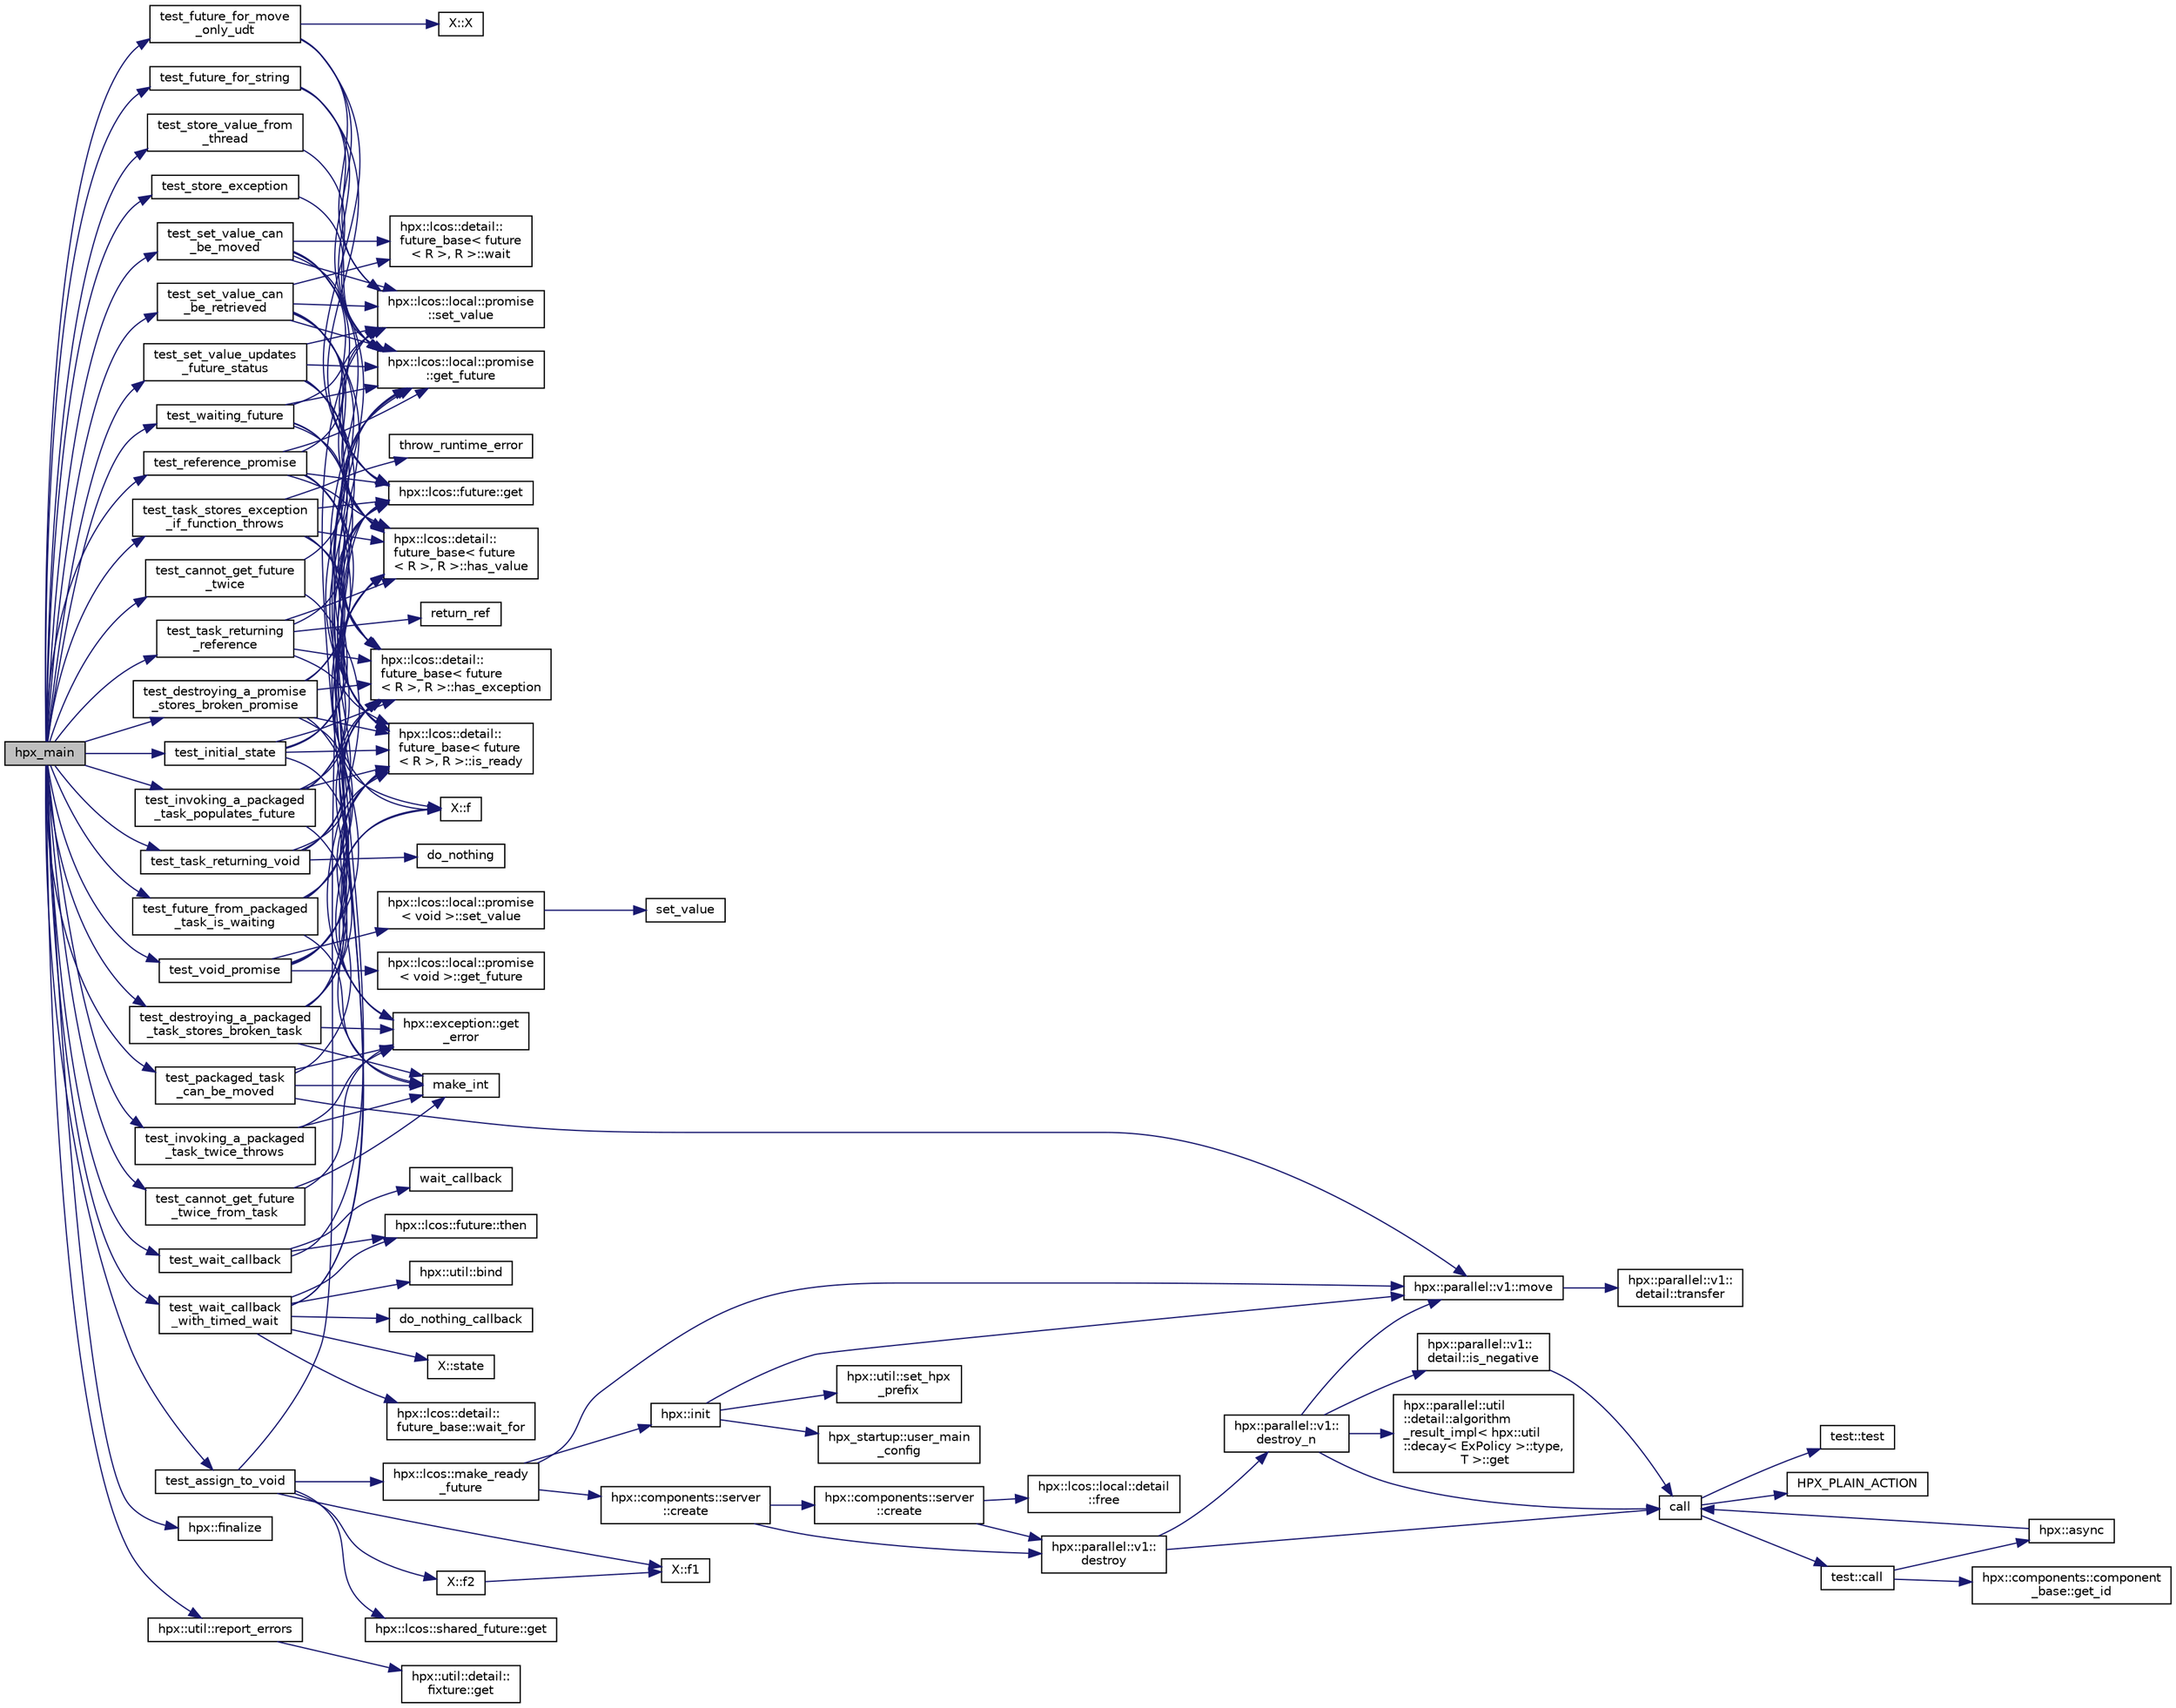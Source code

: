 digraph "hpx_main"
{
  edge [fontname="Helvetica",fontsize="10",labelfontname="Helvetica",labelfontsize="10"];
  node [fontname="Helvetica",fontsize="10",shape=record];
  rankdir="LR";
  Node8 [label="hpx_main",height=0.2,width=0.4,color="black", fillcolor="grey75", style="filled", fontcolor="black"];
  Node8 -> Node9 [color="midnightblue",fontsize="10",style="solid",fontname="Helvetica"];
  Node9 [label="test_store_value_from\l_thread",height=0.2,width=0.4,color="black", fillcolor="white", style="filled",URL="$d6/d4d/future_8cpp.html#ad11d09056495195989e309aea211c5d1"];
  Node9 -> Node10 [color="midnightblue",fontsize="10",style="solid",fontname="Helvetica"];
  Node10 [label="hpx::lcos::local::promise\l::get_future",height=0.2,width=0.4,color="black", fillcolor="white", style="filled",URL="$d6/de4/classhpx_1_1lcos_1_1local_1_1promise.html#aee94596c23f090f136cf9a4d4838f44b"];
  Node8 -> Node11 [color="midnightblue",fontsize="10",style="solid",fontname="Helvetica"];
  Node11 [label="test_store_exception",height=0.2,width=0.4,color="black", fillcolor="white", style="filled",URL="$d6/d4d/future_8cpp.html#aa61b398ade41f878ee175b8b9f61ed79"];
  Node11 -> Node10 [color="midnightblue",fontsize="10",style="solid",fontname="Helvetica"];
  Node8 -> Node12 [color="midnightblue",fontsize="10",style="solid",fontname="Helvetica"];
  Node12 [label="test_initial_state",height=0.2,width=0.4,color="black", fillcolor="white", style="filled",URL="$d6/d4d/future_8cpp.html#abf1caa5d582573e2c0031374bc049f95"];
  Node12 -> Node13 [color="midnightblue",fontsize="10",style="solid",fontname="Helvetica"];
  Node13 [label="hpx::lcos::detail::\lfuture_base\< future\l\< R \>, R \>::is_ready",height=0.2,width=0.4,color="black", fillcolor="white", style="filled",URL="$d5/dd7/classhpx_1_1lcos_1_1detail_1_1future__base.html#a628625094362627e776fe22b68404111"];
  Node12 -> Node14 [color="midnightblue",fontsize="10",style="solid",fontname="Helvetica"];
  Node14 [label="hpx::lcos::detail::\lfuture_base\< future\l\< R \>, R \>::has_value",height=0.2,width=0.4,color="black", fillcolor="white", style="filled",URL="$d5/dd7/classhpx_1_1lcos_1_1detail_1_1future__base.html#a21423c49daa024230c4e4e85d7e0aa0a"];
  Node12 -> Node15 [color="midnightblue",fontsize="10",style="solid",fontname="Helvetica"];
  Node15 [label="hpx::lcos::detail::\lfuture_base\< future\l\< R \>, R \>::has_exception",height=0.2,width=0.4,color="black", fillcolor="white", style="filled",URL="$d5/dd7/classhpx_1_1lcos_1_1detail_1_1future__base.html#aa95b01f70ad95706ae420ff1db2e5b99"];
  Node12 -> Node16 [color="midnightblue",fontsize="10",style="solid",fontname="Helvetica"];
  Node16 [label="hpx::lcos::future::get",height=0.2,width=0.4,color="black", fillcolor="white", style="filled",URL="$d0/d33/classhpx_1_1lcos_1_1future.html#a8c28269486d5620ac48af349f17bb41c"];
  Node12 -> Node17 [color="midnightblue",fontsize="10",style="solid",fontname="Helvetica"];
  Node17 [label="hpx::exception::get\l_error",height=0.2,width=0.4,color="black", fillcolor="white", style="filled",URL="$de/d25/classhpx_1_1exception.html#a427fc21f422d4a796cf7e8f7b74c1fe1"];
  Node8 -> Node18 [color="midnightblue",fontsize="10",style="solid",fontname="Helvetica"];
  Node18 [label="test_waiting_future",height=0.2,width=0.4,color="black", fillcolor="white", style="filled",URL="$d6/d4d/future_8cpp.html#aa954e0b399ca69e7e2fa7bb94925a28c"];
  Node18 -> Node10 [color="midnightblue",fontsize="10",style="solid",fontname="Helvetica"];
  Node18 -> Node13 [color="midnightblue",fontsize="10",style="solid",fontname="Helvetica"];
  Node18 -> Node14 [color="midnightblue",fontsize="10",style="solid",fontname="Helvetica"];
  Node18 -> Node15 [color="midnightblue",fontsize="10",style="solid",fontname="Helvetica"];
  Node18 -> Node19 [color="midnightblue",fontsize="10",style="solid",fontname="Helvetica"];
  Node19 [label="hpx::lcos::local::promise\l::set_value",height=0.2,width=0.4,color="black", fillcolor="white", style="filled",URL="$d6/de4/classhpx_1_1lcos_1_1local_1_1promise.html#a9d4be37d3883e18b9556aa9f63daf3d1"];
  Node8 -> Node20 [color="midnightblue",fontsize="10",style="solid",fontname="Helvetica"];
  Node20 [label="test_cannot_get_future\l_twice",height=0.2,width=0.4,color="black", fillcolor="white", style="filled",URL="$d6/d4d/future_8cpp.html#af34a85819d464b9ed8627f7a89001ab4"];
  Node20 -> Node10 [color="midnightblue",fontsize="10",style="solid",fontname="Helvetica"];
  Node20 -> Node17 [color="midnightblue",fontsize="10",style="solid",fontname="Helvetica"];
  Node8 -> Node21 [color="midnightblue",fontsize="10",style="solid",fontname="Helvetica"];
  Node21 [label="test_set_value_updates\l_future_status",height=0.2,width=0.4,color="black", fillcolor="white", style="filled",URL="$d6/d4d/future_8cpp.html#a824a2c206e44e27af4aaf00e03da77a7"];
  Node21 -> Node10 [color="midnightblue",fontsize="10",style="solid",fontname="Helvetica"];
  Node21 -> Node19 [color="midnightblue",fontsize="10",style="solid",fontname="Helvetica"];
  Node21 -> Node13 [color="midnightblue",fontsize="10",style="solid",fontname="Helvetica"];
  Node21 -> Node14 [color="midnightblue",fontsize="10",style="solid",fontname="Helvetica"];
  Node21 -> Node15 [color="midnightblue",fontsize="10",style="solid",fontname="Helvetica"];
  Node8 -> Node22 [color="midnightblue",fontsize="10",style="solid",fontname="Helvetica"];
  Node22 [label="test_set_value_can\l_be_retrieved",height=0.2,width=0.4,color="black", fillcolor="white", style="filled",URL="$d6/d4d/future_8cpp.html#ae00cd8fb3933e83e4f6df1bfc63d4a01"];
  Node22 -> Node10 [color="midnightblue",fontsize="10",style="solid",fontname="Helvetica"];
  Node22 -> Node19 [color="midnightblue",fontsize="10",style="solid",fontname="Helvetica"];
  Node22 -> Node23 [color="midnightblue",fontsize="10",style="solid",fontname="Helvetica"];
  Node23 [label="hpx::lcos::detail::\lfuture_base\< future\l\< R \>, R \>::wait",height=0.2,width=0.4,color="black", fillcolor="white", style="filled",URL="$d5/dd7/classhpx_1_1lcos_1_1detail_1_1future__base.html#a028190ad98b2865e267745247b6b5ae8"];
  Node22 -> Node13 [color="midnightblue",fontsize="10",style="solid",fontname="Helvetica"];
  Node22 -> Node14 [color="midnightblue",fontsize="10",style="solid",fontname="Helvetica"];
  Node22 -> Node15 [color="midnightblue",fontsize="10",style="solid",fontname="Helvetica"];
  Node22 -> Node16 [color="midnightblue",fontsize="10",style="solid",fontname="Helvetica"];
  Node8 -> Node24 [color="midnightblue",fontsize="10",style="solid",fontname="Helvetica"];
  Node24 [label="test_set_value_can\l_be_moved",height=0.2,width=0.4,color="black", fillcolor="white", style="filled",URL="$d6/d4d/future_8cpp.html#abeb57d6988691973a7dfb972c375385c"];
  Node24 -> Node10 [color="midnightblue",fontsize="10",style="solid",fontname="Helvetica"];
  Node24 -> Node19 [color="midnightblue",fontsize="10",style="solid",fontname="Helvetica"];
  Node24 -> Node23 [color="midnightblue",fontsize="10",style="solid",fontname="Helvetica"];
  Node24 -> Node13 [color="midnightblue",fontsize="10",style="solid",fontname="Helvetica"];
  Node24 -> Node14 [color="midnightblue",fontsize="10",style="solid",fontname="Helvetica"];
  Node24 -> Node15 [color="midnightblue",fontsize="10",style="solid",fontname="Helvetica"];
  Node24 -> Node16 [color="midnightblue",fontsize="10",style="solid",fontname="Helvetica"];
  Node8 -> Node25 [color="midnightblue",fontsize="10",style="solid",fontname="Helvetica"];
  Node25 [label="test_future_from_packaged\l_task_is_waiting",height=0.2,width=0.4,color="black", fillcolor="white", style="filled",URL="$d6/d4d/future_8cpp.html#afb81f57c796e16b37fe5ec763d08220a"];
  Node25 -> Node26 [color="midnightblue",fontsize="10",style="solid",fontname="Helvetica"];
  Node26 [label="make_int",height=0.2,width=0.4,color="black", fillcolor="white", style="filled",URL="$d6/d4d/future_8cpp.html#a3a56f2ae9d0bf0a1781b994fcbe14e1b"];
  Node25 -> Node13 [color="midnightblue",fontsize="10",style="solid",fontname="Helvetica"];
  Node25 -> Node14 [color="midnightblue",fontsize="10",style="solid",fontname="Helvetica"];
  Node25 -> Node15 [color="midnightblue",fontsize="10",style="solid",fontname="Helvetica"];
  Node8 -> Node27 [color="midnightblue",fontsize="10",style="solid",fontname="Helvetica"];
  Node27 [label="test_invoking_a_packaged\l_task_populates_future",height=0.2,width=0.4,color="black", fillcolor="white", style="filled",URL="$d6/d4d/future_8cpp.html#ab2737927542b589be6f411f9a76831a8"];
  Node27 -> Node26 [color="midnightblue",fontsize="10",style="solid",fontname="Helvetica"];
  Node27 -> Node13 [color="midnightblue",fontsize="10",style="solid",fontname="Helvetica"];
  Node27 -> Node14 [color="midnightblue",fontsize="10",style="solid",fontname="Helvetica"];
  Node27 -> Node15 [color="midnightblue",fontsize="10",style="solid",fontname="Helvetica"];
  Node27 -> Node16 [color="midnightblue",fontsize="10",style="solid",fontname="Helvetica"];
  Node8 -> Node28 [color="midnightblue",fontsize="10",style="solid",fontname="Helvetica"];
  Node28 [label="test_invoking_a_packaged\l_task_twice_throws",height=0.2,width=0.4,color="black", fillcolor="white", style="filled",URL="$d6/d4d/future_8cpp.html#a4d9045261f8e7d8f45da95f409558521"];
  Node28 -> Node26 [color="midnightblue",fontsize="10",style="solid",fontname="Helvetica"];
  Node28 -> Node17 [color="midnightblue",fontsize="10",style="solid",fontname="Helvetica"];
  Node8 -> Node29 [color="midnightblue",fontsize="10",style="solid",fontname="Helvetica"];
  Node29 [label="test_cannot_get_future\l_twice_from_task",height=0.2,width=0.4,color="black", fillcolor="white", style="filled",URL="$d6/d4d/future_8cpp.html#ae038a2a35b26696c1a06c9a87621d361"];
  Node29 -> Node26 [color="midnightblue",fontsize="10",style="solid",fontname="Helvetica"];
  Node29 -> Node17 [color="midnightblue",fontsize="10",style="solid",fontname="Helvetica"];
  Node8 -> Node30 [color="midnightblue",fontsize="10",style="solid",fontname="Helvetica"];
  Node30 [label="test_task_stores_exception\l_if_function_throws",height=0.2,width=0.4,color="black", fillcolor="white", style="filled",URL="$d6/d4d/future_8cpp.html#adc71f9e76a3a84527eabb2a711465f18"];
  Node30 -> Node31 [color="midnightblue",fontsize="10",style="solid",fontname="Helvetica"];
  Node31 [label="throw_runtime_error",height=0.2,width=0.4,color="black", fillcolor="white", style="filled",URL="$d6/d4d/future_8cpp.html#abae4abf0582eecb7182f22915d766c9a"];
  Node30 -> Node13 [color="midnightblue",fontsize="10",style="solid",fontname="Helvetica"];
  Node30 -> Node14 [color="midnightblue",fontsize="10",style="solid",fontname="Helvetica"];
  Node30 -> Node15 [color="midnightblue",fontsize="10",style="solid",fontname="Helvetica"];
  Node30 -> Node16 [color="midnightblue",fontsize="10",style="solid",fontname="Helvetica"];
  Node8 -> Node32 [color="midnightblue",fontsize="10",style="solid",fontname="Helvetica"];
  Node32 [label="test_void_promise",height=0.2,width=0.4,color="black", fillcolor="white", style="filled",URL="$d6/d4d/future_8cpp.html#a498458f061af87d4d618d8a05e796f08"];
  Node32 -> Node33 [color="midnightblue",fontsize="10",style="solid",fontname="Helvetica"];
  Node33 [label="X::f",height=0.2,width=0.4,color="black", fillcolor="white", style="filled",URL="$d9/d80/struct_x.html#acca54984b94385e31ccd14f5dfdb063b"];
  Node32 -> Node34 [color="midnightblue",fontsize="10",style="solid",fontname="Helvetica"];
  Node34 [label="hpx::lcos::local::promise\l\< void \>::get_future",height=0.2,width=0.4,color="black", fillcolor="white", style="filled",URL="$d3/dc1/classhpx_1_1lcos_1_1local_1_1promise_3_01void_01_4.html#ae516327b0cef99cbb715a41bcf1d82d2"];
  Node32 -> Node35 [color="midnightblue",fontsize="10",style="solid",fontname="Helvetica"];
  Node35 [label="hpx::lcos::local::promise\l\< void \>::set_value",height=0.2,width=0.4,color="black", fillcolor="white", style="filled",URL="$d3/dc1/classhpx_1_1lcos_1_1local_1_1promise_3_01void_01_4.html#a02118460968620402b62236f81f2f80b"];
  Node35 -> Node36 [color="midnightblue",fontsize="10",style="solid",fontname="Helvetica"];
  Node36 [label="set_value",height=0.2,width=0.4,color="black", fillcolor="white", style="filled",URL="$da/d9a/async__io__external_8cpp.html#ae46b07440afec1138286368e32af7ae6"];
  Node32 -> Node13 [color="midnightblue",fontsize="10",style="solid",fontname="Helvetica"];
  Node32 -> Node14 [color="midnightblue",fontsize="10",style="solid",fontname="Helvetica"];
  Node32 -> Node15 [color="midnightblue",fontsize="10",style="solid",fontname="Helvetica"];
  Node8 -> Node37 [color="midnightblue",fontsize="10",style="solid",fontname="Helvetica"];
  Node37 [label="test_reference_promise",height=0.2,width=0.4,color="black", fillcolor="white", style="filled",URL="$d6/d4d/future_8cpp.html#a571b42f831aa574d09f3c73e68ad524e"];
  Node37 -> Node33 [color="midnightblue",fontsize="10",style="solid",fontname="Helvetica"];
  Node37 -> Node10 [color="midnightblue",fontsize="10",style="solid",fontname="Helvetica"];
  Node37 -> Node19 [color="midnightblue",fontsize="10",style="solid",fontname="Helvetica"];
  Node37 -> Node13 [color="midnightblue",fontsize="10",style="solid",fontname="Helvetica"];
  Node37 -> Node14 [color="midnightblue",fontsize="10",style="solid",fontname="Helvetica"];
  Node37 -> Node15 [color="midnightblue",fontsize="10",style="solid",fontname="Helvetica"];
  Node37 -> Node16 [color="midnightblue",fontsize="10",style="solid",fontname="Helvetica"];
  Node8 -> Node38 [color="midnightblue",fontsize="10",style="solid",fontname="Helvetica"];
  Node38 [label="test_task_returning_void",height=0.2,width=0.4,color="black", fillcolor="white", style="filled",URL="$d6/d4d/future_8cpp.html#acf44ef7e2cb24965315add81ebd14fab"];
  Node38 -> Node39 [color="midnightblue",fontsize="10",style="solid",fontname="Helvetica"];
  Node39 [label="do_nothing",height=0.2,width=0.4,color="black", fillcolor="white", style="filled",URL="$d6/d4d/future_8cpp.html#a15196b401013e8f2274566f6432b4ba4"];
  Node38 -> Node13 [color="midnightblue",fontsize="10",style="solid",fontname="Helvetica"];
  Node38 -> Node14 [color="midnightblue",fontsize="10",style="solid",fontname="Helvetica"];
  Node38 -> Node15 [color="midnightblue",fontsize="10",style="solid",fontname="Helvetica"];
  Node8 -> Node40 [color="midnightblue",fontsize="10",style="solid",fontname="Helvetica"];
  Node40 [label="test_task_returning\l_reference",height=0.2,width=0.4,color="black", fillcolor="white", style="filled",URL="$d6/d4d/future_8cpp.html#a956e842447e6a125f243670d28c6dd09"];
  Node40 -> Node41 [color="midnightblue",fontsize="10",style="solid",fontname="Helvetica"];
  Node41 [label="return_ref",height=0.2,width=0.4,color="black", fillcolor="white", style="filled",URL="$d6/d4d/future_8cpp.html#af6b47d29d53fb98e33722c58450072cd"];
  Node40 -> Node13 [color="midnightblue",fontsize="10",style="solid",fontname="Helvetica"];
  Node40 -> Node14 [color="midnightblue",fontsize="10",style="solid",fontname="Helvetica"];
  Node40 -> Node15 [color="midnightblue",fontsize="10",style="solid",fontname="Helvetica"];
  Node40 -> Node16 [color="midnightblue",fontsize="10",style="solid",fontname="Helvetica"];
  Node8 -> Node42 [color="midnightblue",fontsize="10",style="solid",fontname="Helvetica"];
  Node42 [label="test_future_for_move\l_only_udt",height=0.2,width=0.4,color="black", fillcolor="white", style="filled",URL="$d6/d4d/future_8cpp.html#adbe21b5f45704199fa03455ac2375d3e"];
  Node42 -> Node10 [color="midnightblue",fontsize="10",style="solid",fontname="Helvetica"];
  Node42 -> Node19 [color="midnightblue",fontsize="10",style="solid",fontname="Helvetica"];
  Node42 -> Node43 [color="midnightblue",fontsize="10",style="solid",fontname="Helvetica"];
  Node43 [label="X::X",height=0.2,width=0.4,color="black", fillcolor="white", style="filled",URL="$d9/d80/struct_x.html#ad0df9fcaa438f659091b4b71969085a6"];
  Node42 -> Node16 [color="midnightblue",fontsize="10",style="solid",fontname="Helvetica"];
  Node8 -> Node44 [color="midnightblue",fontsize="10",style="solid",fontname="Helvetica"];
  Node44 [label="test_future_for_string",height=0.2,width=0.4,color="black", fillcolor="white", style="filled",URL="$d6/d4d/future_8cpp.html#a7dd995df605914a0bac8832cc96cb3fd"];
  Node44 -> Node10 [color="midnightblue",fontsize="10",style="solid",fontname="Helvetica"];
  Node44 -> Node19 [color="midnightblue",fontsize="10",style="solid",fontname="Helvetica"];
  Node44 -> Node16 [color="midnightblue",fontsize="10",style="solid",fontname="Helvetica"];
  Node8 -> Node45 [color="midnightblue",fontsize="10",style="solid",fontname="Helvetica"];
  Node45 [label="test_wait_callback",height=0.2,width=0.4,color="black", fillcolor="white", style="filled",URL="$d6/d4d/future_8cpp.html#a9f883b678d7e8efe7588b6479491f199"];
  Node45 -> Node10 [color="midnightblue",fontsize="10",style="solid",fontname="Helvetica"];
  Node45 -> Node46 [color="midnightblue",fontsize="10",style="solid",fontname="Helvetica"];
  Node46 [label="hpx::lcos::future::then",height=0.2,width=0.4,color="black", fillcolor="white", style="filled",URL="$d0/d33/classhpx_1_1lcos_1_1future.html#a17045dee172c36e208b2cbd400fa8797"];
  Node45 -> Node47 [color="midnightblue",fontsize="10",style="solid",fontname="Helvetica"];
  Node47 [label="wait_callback",height=0.2,width=0.4,color="black", fillcolor="white", style="filled",URL="$d6/d4d/future_8cpp.html#ae140d139e20af73c7fe82d48322a1eec"];
  Node8 -> Node48 [color="midnightblue",fontsize="10",style="solid",fontname="Helvetica"];
  Node48 [label="test_wait_callback\l_with_timed_wait",height=0.2,width=0.4,color="black", fillcolor="white", style="filled",URL="$d6/d4d/future_8cpp.html#af6ecc5d935c082f64d39bfd6482750d3"];
  Node48 -> Node10 [color="midnightblue",fontsize="10",style="solid",fontname="Helvetica"];
  Node48 -> Node46 [color="midnightblue",fontsize="10",style="solid",fontname="Helvetica"];
  Node48 -> Node49 [color="midnightblue",fontsize="10",style="solid",fontname="Helvetica"];
  Node49 [label="hpx::util::bind",height=0.2,width=0.4,color="black", fillcolor="white", style="filled",URL="$df/dad/namespacehpx_1_1util.html#ad844caedf82a0173d6909d910c3e48c6"];
  Node48 -> Node50 [color="midnightblue",fontsize="10",style="solid",fontname="Helvetica"];
  Node50 [label="do_nothing_callback",height=0.2,width=0.4,color="black", fillcolor="white", style="filled",URL="$d6/d4d/future_8cpp.html#a1e13a80b5dc3494137ed89cf1f4c7c42"];
  Node48 -> Node51 [color="midnightblue",fontsize="10",style="solid",fontname="Helvetica"];
  Node51 [label="X::state",height=0.2,width=0.4,color="black", fillcolor="white", style="filled",URL="$d9/d80/struct_x.html#aea606a5d16dd5b610f4d02d9079ad25d"];
  Node48 -> Node52 [color="midnightblue",fontsize="10",style="solid",fontname="Helvetica"];
  Node52 [label="hpx::lcos::detail::\lfuture_base::wait_for",height=0.2,width=0.4,color="black", fillcolor="white", style="filled",URL="$d5/dd7/classhpx_1_1lcos_1_1detail_1_1future__base.html#a1ec582634d95f0761f8dd5a66ea94869"];
  Node48 -> Node19 [color="midnightblue",fontsize="10",style="solid",fontname="Helvetica"];
  Node8 -> Node53 [color="midnightblue",fontsize="10",style="solid",fontname="Helvetica"];
  Node53 [label="test_packaged_task\l_can_be_moved",height=0.2,width=0.4,color="black", fillcolor="white", style="filled",URL="$d6/d4d/future_8cpp.html#af49878e212d8c373d4a80a4a598a621e"];
  Node53 -> Node26 [color="midnightblue",fontsize="10",style="solid",fontname="Helvetica"];
  Node53 -> Node13 [color="midnightblue",fontsize="10",style="solid",fontname="Helvetica"];
  Node53 -> Node54 [color="midnightblue",fontsize="10",style="solid",fontname="Helvetica"];
  Node54 [label="hpx::parallel::v1::move",height=0.2,width=0.4,color="black", fillcolor="white", style="filled",URL="$db/db9/namespacehpx_1_1parallel_1_1v1.html#aa7c4ede081ce786c9d1eb1adff495cfc"];
  Node54 -> Node55 [color="midnightblue",fontsize="10",style="solid",fontname="Helvetica"];
  Node55 [label="hpx::parallel::v1::\ldetail::transfer",height=0.2,width=0.4,color="black", fillcolor="white", style="filled",URL="$d2/ddd/namespacehpx_1_1parallel_1_1v1_1_1detail.html#ab1b56a05e1885ca7cc7ffa1804dd2f3c"];
  Node53 -> Node17 [color="midnightblue",fontsize="10",style="solid",fontname="Helvetica"];
  Node8 -> Node56 [color="midnightblue",fontsize="10",style="solid",fontname="Helvetica"];
  Node56 [label="test_destroying_a_promise\l_stores_broken_promise",height=0.2,width=0.4,color="black", fillcolor="white", style="filled",URL="$d6/d4d/future_8cpp.html#ab89111b62ef155fc06fe76114d262ac2"];
  Node56 -> Node33 [color="midnightblue",fontsize="10",style="solid",fontname="Helvetica"];
  Node56 -> Node10 [color="midnightblue",fontsize="10",style="solid",fontname="Helvetica"];
  Node56 -> Node13 [color="midnightblue",fontsize="10",style="solid",fontname="Helvetica"];
  Node56 -> Node15 [color="midnightblue",fontsize="10",style="solid",fontname="Helvetica"];
  Node56 -> Node16 [color="midnightblue",fontsize="10",style="solid",fontname="Helvetica"];
  Node56 -> Node17 [color="midnightblue",fontsize="10",style="solid",fontname="Helvetica"];
  Node8 -> Node57 [color="midnightblue",fontsize="10",style="solid",fontname="Helvetica"];
  Node57 [label="test_destroying_a_packaged\l_task_stores_broken_task",height=0.2,width=0.4,color="black", fillcolor="white", style="filled",URL="$d6/d4d/future_8cpp.html#adf337503d3704b8b92eb29382f2043fc"];
  Node57 -> Node33 [color="midnightblue",fontsize="10",style="solid",fontname="Helvetica"];
  Node57 -> Node26 [color="midnightblue",fontsize="10",style="solid",fontname="Helvetica"];
  Node57 -> Node13 [color="midnightblue",fontsize="10",style="solid",fontname="Helvetica"];
  Node57 -> Node15 [color="midnightblue",fontsize="10",style="solid",fontname="Helvetica"];
  Node57 -> Node16 [color="midnightblue",fontsize="10",style="solid",fontname="Helvetica"];
  Node57 -> Node17 [color="midnightblue",fontsize="10",style="solid",fontname="Helvetica"];
  Node8 -> Node58 [color="midnightblue",fontsize="10",style="solid",fontname="Helvetica"];
  Node58 [label="test_assign_to_void",height=0.2,width=0.4,color="black", fillcolor="white", style="filled",URL="$d6/d4d/future_8cpp.html#a3ae6ea41ed0ac42610953f9ea0434e32"];
  Node58 -> Node59 [color="midnightblue",fontsize="10",style="solid",fontname="Helvetica"];
  Node59 [label="X::f1",height=0.2,width=0.4,color="black", fillcolor="white", style="filled",URL="$d9/d80/struct_x.html#a4b13a580279f68c0815bdfa0ceb81a36"];
  Node58 -> Node60 [color="midnightblue",fontsize="10",style="solid",fontname="Helvetica"];
  Node60 [label="hpx::lcos::make_ready\l_future",height=0.2,width=0.4,color="black", fillcolor="white", style="filled",URL="$d2/dc9/namespacehpx_1_1lcos.html#a42997564ddfde91d475b8a2cea8f53e4"];
  Node60 -> Node61 [color="midnightblue",fontsize="10",style="solid",fontname="Helvetica"];
  Node61 [label="hpx::init",height=0.2,width=0.4,color="black", fillcolor="white", style="filled",URL="$d8/d83/namespacehpx.html#a3c694ea960b47c56b33351ba16e3d76b",tooltip="Main entry point for launching the HPX runtime system. "];
  Node61 -> Node62 [color="midnightblue",fontsize="10",style="solid",fontname="Helvetica"];
  Node62 [label="hpx::util::set_hpx\l_prefix",height=0.2,width=0.4,color="black", fillcolor="white", style="filled",URL="$df/dad/namespacehpx_1_1util.html#ae40a23c1ba0a48d9304dcf717a95793e"];
  Node61 -> Node63 [color="midnightblue",fontsize="10",style="solid",fontname="Helvetica"];
  Node63 [label="hpx_startup::user_main\l_config",height=0.2,width=0.4,color="black", fillcolor="white", style="filled",URL="$d3/dd2/namespacehpx__startup.html#aaac571d88bd3912a4225a23eb3261637"];
  Node61 -> Node54 [color="midnightblue",fontsize="10",style="solid",fontname="Helvetica"];
  Node60 -> Node64 [color="midnightblue",fontsize="10",style="solid",fontname="Helvetica"];
  Node64 [label="hpx::components::server\l::create",height=0.2,width=0.4,color="black", fillcolor="white", style="filled",URL="$d2/da2/namespacehpx_1_1components_1_1server.html#ac776c89f3d68ceb910e8cee9fa937ab4",tooltip="Create arrays of components using their default constructor. "];
  Node64 -> Node65 [color="midnightblue",fontsize="10",style="solid",fontname="Helvetica"];
  Node65 [label="hpx::components::server\l::create",height=0.2,width=0.4,color="black", fillcolor="white", style="filled",URL="$d2/da2/namespacehpx_1_1components_1_1server.html#a77d26de181c97b444565e230577981bd"];
  Node65 -> Node66 [color="midnightblue",fontsize="10",style="solid",fontname="Helvetica"];
  Node66 [label="hpx::lcos::local::detail\l::free",height=0.2,width=0.4,color="black", fillcolor="white", style="filled",URL="$d4/dcb/namespacehpx_1_1lcos_1_1local_1_1detail.html#a55a940f019734e9bb045dc123cd80e48"];
  Node65 -> Node67 [color="midnightblue",fontsize="10",style="solid",fontname="Helvetica"];
  Node67 [label="hpx::parallel::v1::\ldestroy",height=0.2,width=0.4,color="black", fillcolor="white", style="filled",URL="$db/db9/namespacehpx_1_1parallel_1_1v1.html#acf303558375048e8a7cc9a2c2e09477f"];
  Node67 -> Node68 [color="midnightblue",fontsize="10",style="solid",fontname="Helvetica"];
  Node68 [label="call",height=0.2,width=0.4,color="black", fillcolor="white", style="filled",URL="$d2/d67/promise__1620_8cpp.html#a58357f0b82bc761e1d0b9091ed563a70"];
  Node68 -> Node69 [color="midnightblue",fontsize="10",style="solid",fontname="Helvetica"];
  Node69 [label="test::test",height=0.2,width=0.4,color="black", fillcolor="white", style="filled",URL="$d8/d89/structtest.html#ab42d5ece712d716b04cb3f686f297a26"];
  Node68 -> Node70 [color="midnightblue",fontsize="10",style="solid",fontname="Helvetica"];
  Node70 [label="HPX_PLAIN_ACTION",height=0.2,width=0.4,color="black", fillcolor="white", style="filled",URL="$d2/d67/promise__1620_8cpp.html#ab96aab827a4b1fcaf66cfe0ba83fef23"];
  Node68 -> Node71 [color="midnightblue",fontsize="10",style="solid",fontname="Helvetica"];
  Node71 [label="test::call",height=0.2,width=0.4,color="black", fillcolor="white", style="filled",URL="$d8/d89/structtest.html#aeb29e7ed6518b9426ccf1344c52620ae"];
  Node71 -> Node72 [color="midnightblue",fontsize="10",style="solid",fontname="Helvetica"];
  Node72 [label="hpx::async",height=0.2,width=0.4,color="black", fillcolor="white", style="filled",URL="$d8/d83/namespacehpx.html#acb7d8e37b73b823956ce144f9a57eaa4"];
  Node72 -> Node68 [color="midnightblue",fontsize="10",style="solid",fontname="Helvetica"];
  Node71 -> Node73 [color="midnightblue",fontsize="10",style="solid",fontname="Helvetica"];
  Node73 [label="hpx::components::component\l_base::get_id",height=0.2,width=0.4,color="black", fillcolor="white", style="filled",URL="$d2/de6/classhpx_1_1components_1_1component__base.html#a4c8fd93514039bdf01c48d66d82b19cd"];
  Node67 -> Node74 [color="midnightblue",fontsize="10",style="solid",fontname="Helvetica"];
  Node74 [label="hpx::parallel::v1::\ldestroy_n",height=0.2,width=0.4,color="black", fillcolor="white", style="filled",URL="$db/db9/namespacehpx_1_1parallel_1_1v1.html#a71d0691132a300690163f5636bcd5bd3"];
  Node74 -> Node75 [color="midnightblue",fontsize="10",style="solid",fontname="Helvetica"];
  Node75 [label="hpx::parallel::v1::\ldetail::is_negative",height=0.2,width=0.4,color="black", fillcolor="white", style="filled",URL="$d2/ddd/namespacehpx_1_1parallel_1_1v1_1_1detail.html#adf2e40fc4b20ad0fd442ee3118a4d527"];
  Node75 -> Node68 [color="midnightblue",fontsize="10",style="solid",fontname="Helvetica"];
  Node74 -> Node76 [color="midnightblue",fontsize="10",style="solid",fontname="Helvetica"];
  Node76 [label="hpx::parallel::util\l::detail::algorithm\l_result_impl\< hpx::util\l::decay\< ExPolicy \>::type,\l T \>::get",height=0.2,width=0.4,color="black", fillcolor="white", style="filled",URL="$d2/d42/structhpx_1_1parallel_1_1util_1_1detail_1_1algorithm__result__impl.html#ab5b051e8ec74eff5e0e62fd63f5d377e"];
  Node74 -> Node54 [color="midnightblue",fontsize="10",style="solid",fontname="Helvetica"];
  Node74 -> Node68 [color="midnightblue",fontsize="10",style="solid",fontname="Helvetica"];
  Node64 -> Node67 [color="midnightblue",fontsize="10",style="solid",fontname="Helvetica"];
  Node60 -> Node54 [color="midnightblue",fontsize="10",style="solid",fontname="Helvetica"];
  Node58 -> Node16 [color="midnightblue",fontsize="10",style="solid",fontname="Helvetica"];
  Node58 -> Node77 [color="midnightblue",fontsize="10",style="solid",fontname="Helvetica"];
  Node77 [label="X::f2",height=0.2,width=0.4,color="black", fillcolor="white", style="filled",URL="$d9/d80/struct_x.html#abead17ebf63427076f32b0d669052a81"];
  Node77 -> Node59 [color="midnightblue",fontsize="10",style="solid",fontname="Helvetica"];
  Node58 -> Node78 [color="midnightblue",fontsize="10",style="solid",fontname="Helvetica"];
  Node78 [label="hpx::lcos::shared_future::get",height=0.2,width=0.4,color="black", fillcolor="white", style="filled",URL="$d4/d31/classhpx_1_1lcos_1_1shared__future.html#a316b62d06e2bbab9e8d93fe64d13527e"];
  Node8 -> Node79 [color="midnightblue",fontsize="10",style="solid",fontname="Helvetica"];
  Node79 [label="hpx::finalize",height=0.2,width=0.4,color="black", fillcolor="white", style="filled",URL="$d8/d83/namespacehpx.html#a8f5d18e423b3ad43e343d1571acd5f64",tooltip="Main function to gracefully terminate the HPX runtime system. "];
  Node8 -> Node80 [color="midnightblue",fontsize="10",style="solid",fontname="Helvetica"];
  Node80 [label="hpx::util::report_errors",height=0.2,width=0.4,color="black", fillcolor="white", style="filled",URL="$df/dad/namespacehpx_1_1util.html#afbf0ff58a7808ecc4cdb8a9225cd4164"];
  Node80 -> Node81 [color="midnightblue",fontsize="10",style="solid",fontname="Helvetica"];
  Node81 [label="hpx::util::detail::\lfixture::get",height=0.2,width=0.4,color="black", fillcolor="white", style="filled",URL="$d4/dd9/structhpx_1_1util_1_1detail_1_1fixture.html#a556e0694a5dd410f2a6cbd58917c585c"];
}
